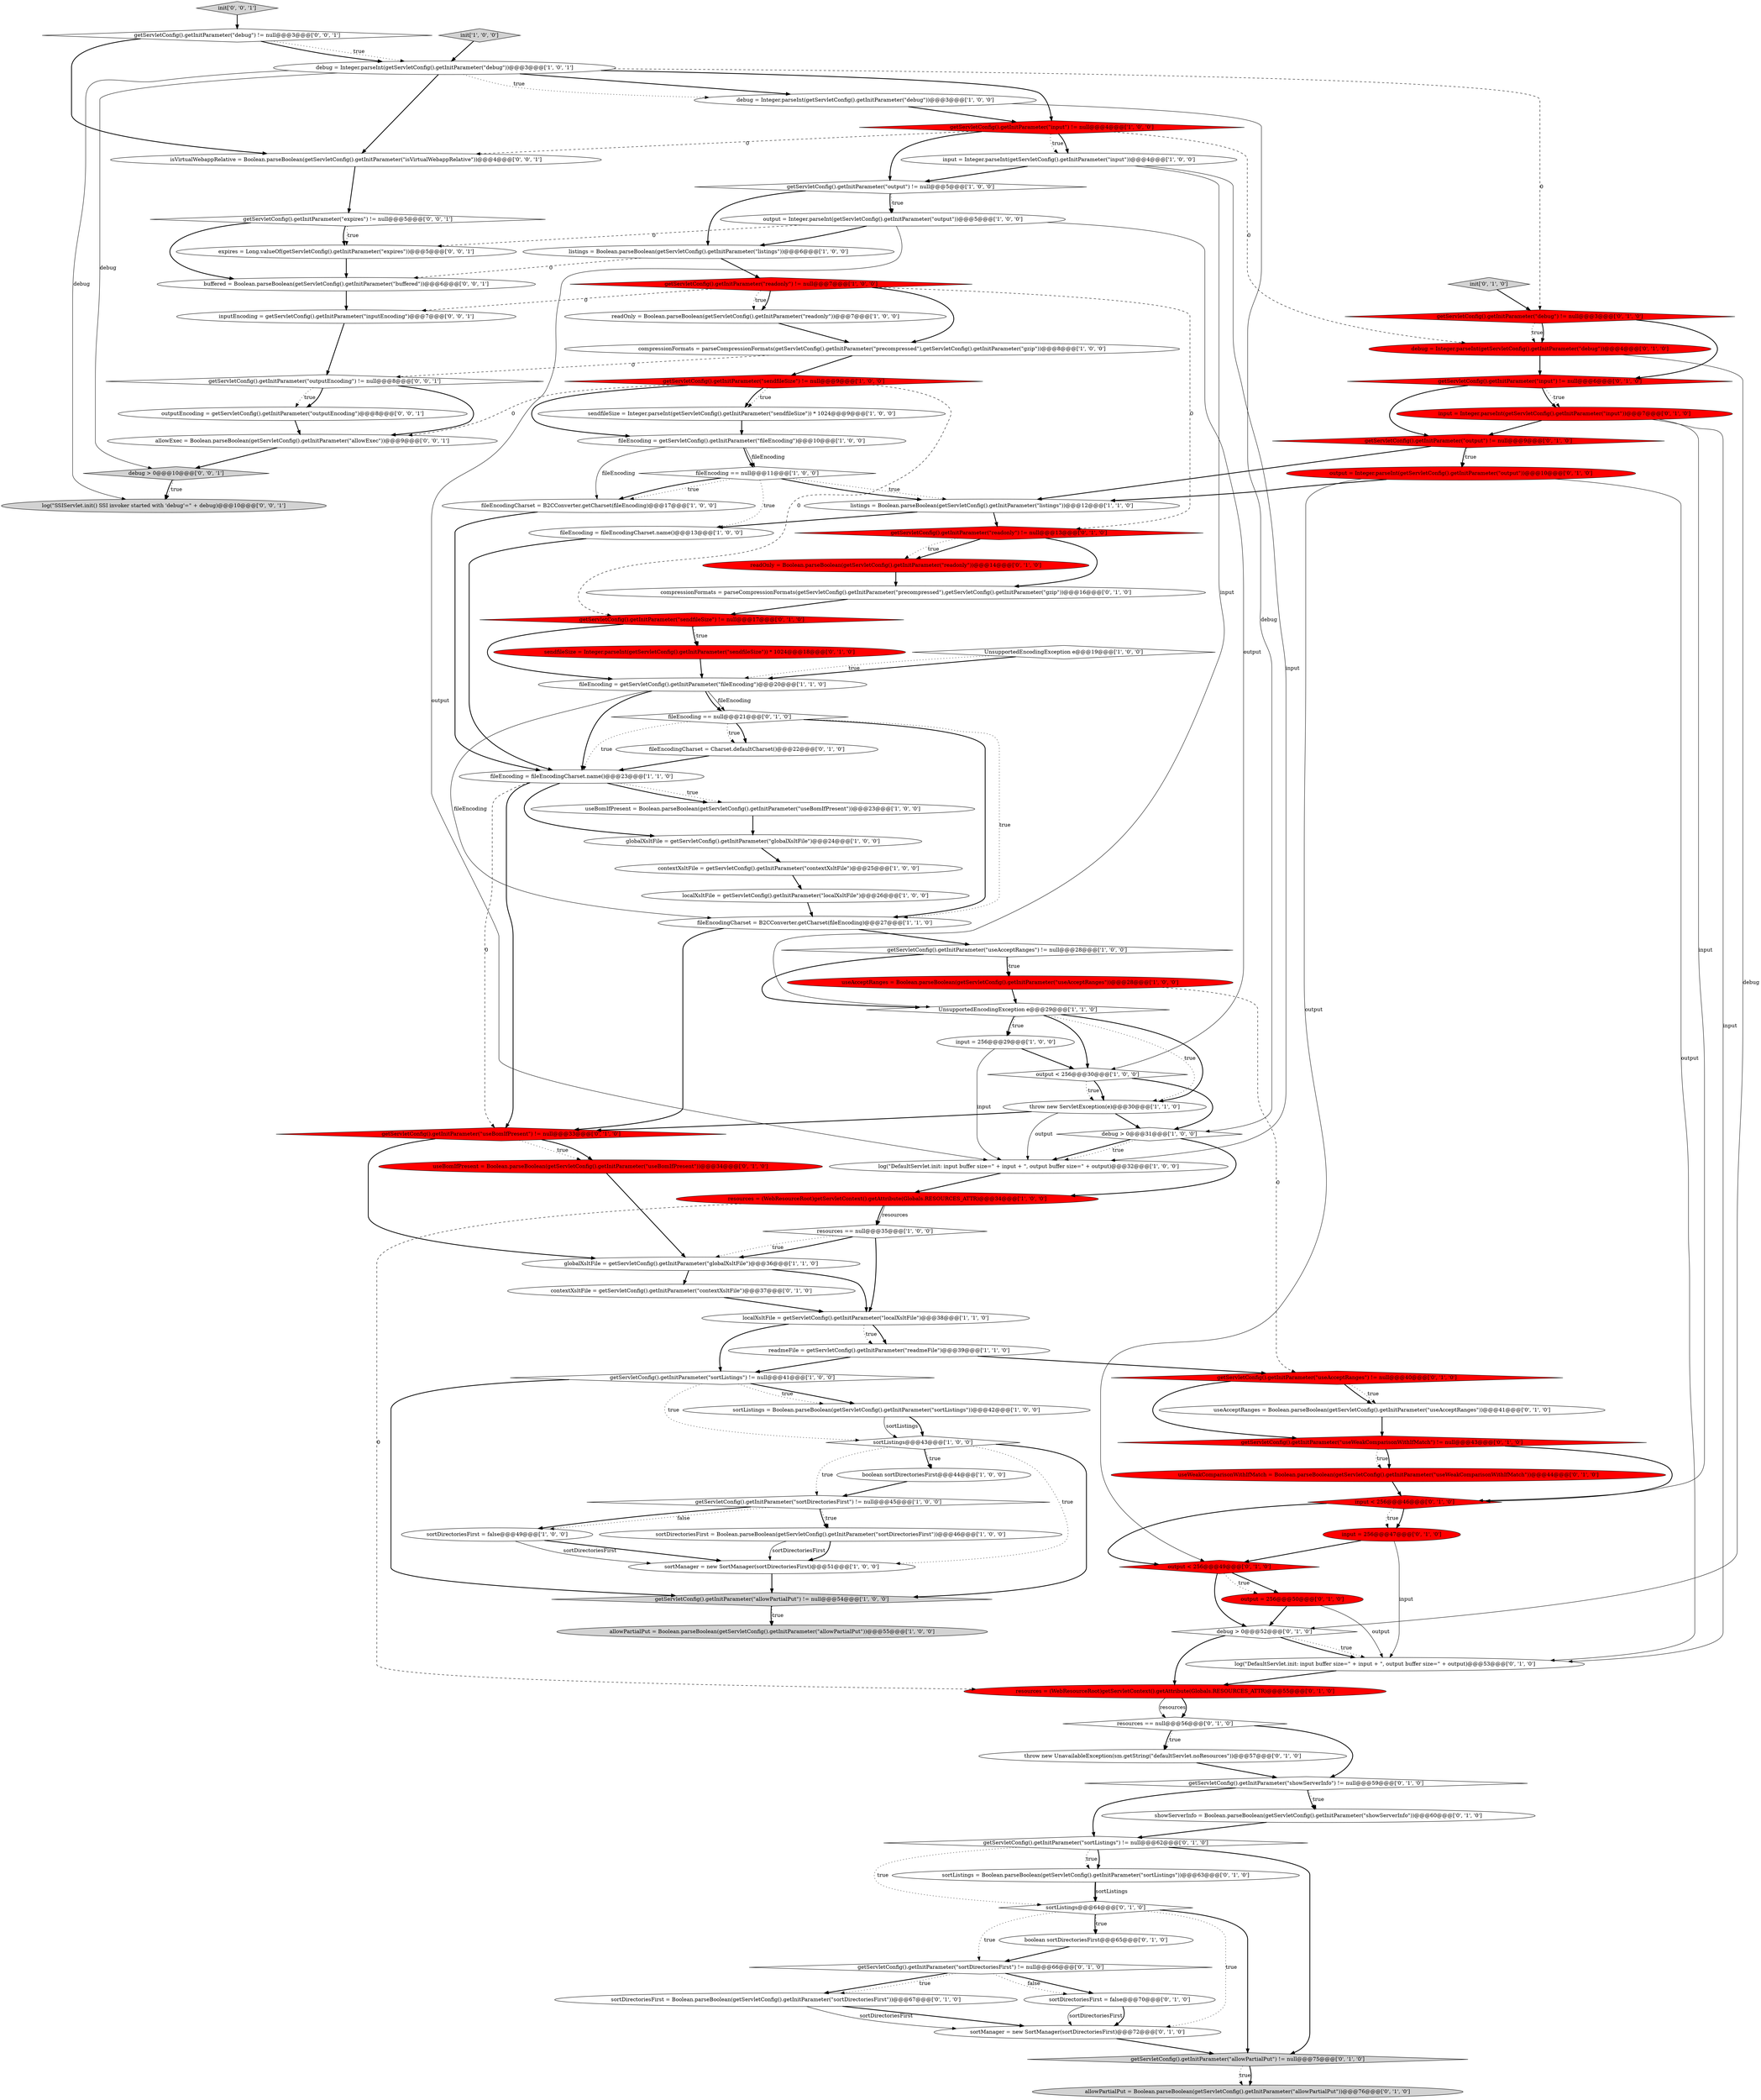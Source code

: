 digraph {
39 [style = filled, label = "allowPartialPut = Boolean.parseBoolean(getServletConfig().getInitParameter(\"allowPartialPut\"))@@@55@@@['1', '0', '0']", fillcolor = lightgray, shape = ellipse image = "AAA0AAABBB1BBB"];
22 [style = filled, label = "throw new ServletException(e)@@@30@@@['1', '1', '0']", fillcolor = white, shape = ellipse image = "AAA0AAABBB1BBB"];
73 [style = filled, label = "sortListings@@@64@@@['0', '1', '0']", fillcolor = white, shape = diamond image = "AAA0AAABBB2BBB"];
9 [style = filled, label = "getServletConfig().getInitParameter(\"output\") != null@@@5@@@['1', '0', '0']", fillcolor = white, shape = diamond image = "AAA0AAABBB1BBB"];
5 [style = filled, label = "resources = (WebResourceRoot)getServletContext().getAttribute(Globals.RESOURCES_ATTR)@@@34@@@['1', '0', '0']", fillcolor = red, shape = ellipse image = "AAA1AAABBB1BBB"];
92 [style = filled, label = "getServletConfig().getInitParameter(\"debug\") != null@@@3@@@['0', '0', '1']", fillcolor = white, shape = diamond image = "AAA0AAABBB3BBB"];
84 [style = filled, label = "boolean sortDirectoriesFirst@@@65@@@['0', '1', '0']", fillcolor = white, shape = ellipse image = "AAA0AAABBB2BBB"];
88 [style = filled, label = "output < 256@@@49@@@['0', '1', '0']", fillcolor = red, shape = diamond image = "AAA1AAABBB2BBB"];
18 [style = filled, label = "getServletConfig().getInitParameter(\"sortListings\") != null@@@41@@@['1', '0', '0']", fillcolor = white, shape = diamond image = "AAA0AAABBB1BBB"];
57 [style = filled, label = "sortDirectoriesFirst = Boolean.parseBoolean(getServletConfig().getInitParameter(\"sortDirectoriesFirst\"))@@@67@@@['0', '1', '0']", fillcolor = white, shape = ellipse image = "AAA0AAABBB2BBB"];
52 [style = filled, label = "readOnly = Boolean.parseBoolean(getServletConfig().getInitParameter(\"readonly\"))@@@14@@@['0', '1', '0']", fillcolor = red, shape = ellipse image = "AAA1AAABBB2BBB"];
97 [style = filled, label = "getServletConfig().getInitParameter(\"outputEncoding\") != null@@@8@@@['0', '0', '1']", fillcolor = white, shape = diamond image = "AAA0AAABBB3BBB"];
79 [style = filled, label = "log(\"DefaultServlet.init: input buffer size=\" + input + \", output buffer size=\" + output)@@@53@@@['0', '1', '0']", fillcolor = white, shape = ellipse image = "AAA0AAABBB2BBB"];
38 [style = filled, label = "resources == null@@@35@@@['1', '0', '0']", fillcolor = white, shape = diamond image = "AAA0AAABBB1BBB"];
0 [style = filled, label = "localXsltFile = getServletConfig().getInitParameter(\"localXsltFile\")@@@38@@@['1', '1', '0']", fillcolor = white, shape = ellipse image = "AAA0AAABBB1BBB"];
91 [style = filled, label = "getServletConfig().getInitParameter(\"expires\") != null@@@5@@@['0', '0', '1']", fillcolor = white, shape = diamond image = "AAA0AAABBB3BBB"];
37 [style = filled, label = "useAcceptRanges = Boolean.parseBoolean(getServletConfig().getInitParameter(\"useAcceptRanges\"))@@@28@@@['1', '0', '0']", fillcolor = red, shape = ellipse image = "AAA1AAABBB1BBB"];
63 [style = filled, label = "sortListings = Boolean.parseBoolean(getServletConfig().getInitParameter(\"sortListings\"))@@@63@@@['0', '1', '0']", fillcolor = white, shape = ellipse image = "AAA0AAABBB2BBB"];
75 [style = filled, label = "getServletConfig().getInitParameter(\"sendfileSize\") != null@@@17@@@['0', '1', '0']", fillcolor = red, shape = diamond image = "AAA1AAABBB2BBB"];
69 [style = filled, label = "output = 256@@@50@@@['0', '1', '0']", fillcolor = red, shape = ellipse image = "AAA1AAABBB2BBB"];
65 [style = filled, label = "input = Integer.parseInt(getServletConfig().getInitParameter(\"input\"))@@@7@@@['0', '1', '0']", fillcolor = red, shape = ellipse image = "AAA1AAABBB2BBB"];
77 [style = filled, label = "useWeakComparisonWithIfMatch = Boolean.parseBoolean(getServletConfig().getInitParameter(\"useWeakComparisonWithIfMatch\"))@@@44@@@['0', '1', '0']", fillcolor = red, shape = ellipse image = "AAA1AAABBB2BBB"];
82 [style = filled, label = "getServletConfig().getInitParameter(\"readonly\") != null@@@13@@@['0', '1', '0']", fillcolor = red, shape = diamond image = "AAA1AAABBB2BBB"];
21 [style = filled, label = "useBomIfPresent = Boolean.parseBoolean(getServletConfig().getInitParameter(\"useBomIfPresent\"))@@@23@@@['1', '0', '0']", fillcolor = white, shape = ellipse image = "AAA0AAABBB1BBB"];
76 [style = filled, label = "getServletConfig().getInitParameter(\"sortDirectoriesFirst\") != null@@@66@@@['0', '1', '0']", fillcolor = white, shape = diamond image = "AAA0AAABBB2BBB"];
34 [style = filled, label = "fileEncodingCharset = B2CConverter.getCharset(fileEncoding)@@@27@@@['1', '1', '0']", fillcolor = white, shape = ellipse image = "AAA0AAABBB1BBB"];
89 [style = filled, label = "getServletConfig().getInitParameter(\"showServerInfo\") != null@@@59@@@['0', '1', '0']", fillcolor = white, shape = diamond image = "AAA0AAABBB2BBB"];
7 [style = filled, label = "sendfileSize = Integer.parseInt(getServletConfig().getInitParameter(\"sendfileSize\")) * 1024@@@9@@@['1', '0', '0']", fillcolor = white, shape = ellipse image = "AAA0AAABBB1BBB"];
23 [style = filled, label = "getServletConfig().getInitParameter(\"sortDirectoriesFirst\") != null@@@45@@@['1', '0', '0']", fillcolor = white, shape = diamond image = "AAA0AAABBB1BBB"];
70 [style = filled, label = "input = 256@@@47@@@['0', '1', '0']", fillcolor = red, shape = ellipse image = "AAA1AAABBB2BBB"];
30 [style = filled, label = "sortDirectoriesFirst = false@@@49@@@['1', '0', '0']", fillcolor = white, shape = ellipse image = "AAA0AAABBB1BBB"];
44 [style = filled, label = "globalXsltFile = getServletConfig().getInitParameter(\"globalXsltFile\")@@@36@@@['1', '1', '0']", fillcolor = white, shape = ellipse image = "AAA0AAABBB1BBB"];
31 [style = filled, label = "listings = Boolean.parseBoolean(getServletConfig().getInitParameter(\"listings\"))@@@12@@@['1', '1', '0']", fillcolor = white, shape = ellipse image = "AAA0AAABBB1BBB"];
35 [style = filled, label = "localXsltFile = getServletConfig().getInitParameter(\"localXsltFile\")@@@26@@@['1', '0', '0']", fillcolor = white, shape = ellipse image = "AAA0AAABBB1BBB"];
90 [style = filled, label = "init['0', '1', '0']", fillcolor = lightgray, shape = diamond image = "AAA0AAABBB2BBB"];
25 [style = filled, label = "fileEncodingCharset = B2CConverter.getCharset(fileEncoding)@@@17@@@['1', '0', '0']", fillcolor = white, shape = ellipse image = "AAA0AAABBB1BBB"];
74 [style = filled, label = "contextXsltFile = getServletConfig().getInitParameter(\"contextXsltFile\")@@@37@@@['0', '1', '0']", fillcolor = white, shape = ellipse image = "AAA0AAABBB2BBB"];
64 [style = filled, label = "allowPartialPut = Boolean.parseBoolean(getServletConfig().getInitParameter(\"allowPartialPut\"))@@@76@@@['0', '1', '0']", fillcolor = lightgray, shape = ellipse image = "AAA0AAABBB2BBB"];
98 [style = filled, label = "debug > 0@@@10@@@['0', '0', '1']", fillcolor = lightgray, shape = diamond image = "AAA0AAABBB3BBB"];
19 [style = filled, label = "globalXsltFile = getServletConfig().getInitParameter(\"globalXsltFile\")@@@24@@@['1', '0', '0']", fillcolor = white, shape = ellipse image = "AAA0AAABBB1BBB"];
33 [style = filled, label = "sortManager = new SortManager(sortDirectoriesFirst)@@@51@@@['1', '0', '0']", fillcolor = white, shape = ellipse image = "AAA0AAABBB1BBB"];
59 [style = filled, label = "throw new UnavailableException(sm.getString(\"defaultServlet.noResources\"))@@@57@@@['0', '1', '0']", fillcolor = white, shape = ellipse image = "AAA0AAABBB2BBB"];
87 [style = filled, label = "debug = Integer.parseInt(getServletConfig().getInitParameter(\"debug\"))@@@4@@@['0', '1', '0']", fillcolor = red, shape = ellipse image = "AAA1AAABBB2BBB"];
95 [style = filled, label = "log(\"SSIServlet.init() SSI invoker started with 'debug'=\" + debug)@@@10@@@['0', '0', '1']", fillcolor = lightgray, shape = ellipse image = "AAA0AAABBB3BBB"];
12 [style = filled, label = "sortListings = Boolean.parseBoolean(getServletConfig().getInitParameter(\"sortListings\"))@@@42@@@['1', '0', '0']", fillcolor = white, shape = ellipse image = "AAA0AAABBB1BBB"];
55 [style = filled, label = "sendfileSize = Integer.parseInt(getServletConfig().getInitParameter(\"sendfileSize\")) * 1024@@@18@@@['0', '1', '0']", fillcolor = red, shape = ellipse image = "AAA1AAABBB2BBB"];
85 [style = filled, label = "getServletConfig().getInitParameter(\"useBomIfPresent\") != null@@@33@@@['0', '1', '0']", fillcolor = red, shape = diamond image = "AAA1AAABBB2BBB"];
83 [style = filled, label = "fileEncodingCharset = Charset.defaultCharset()@@@22@@@['0', '1', '0']", fillcolor = white, shape = ellipse image = "AAA0AAABBB2BBB"];
45 [style = filled, label = "fileEncoding = fileEncodingCharset.name()@@@23@@@['1', '1', '0']", fillcolor = white, shape = ellipse image = "AAA0AAABBB1BBB"];
2 [style = filled, label = "getServletConfig().getInitParameter(\"useAcceptRanges\") != null@@@28@@@['1', '0', '0']", fillcolor = white, shape = diamond image = "AAA0AAABBB1BBB"];
67 [style = filled, label = "input < 256@@@46@@@['0', '1', '0']", fillcolor = red, shape = diamond image = "AAA1AAABBB2BBB"];
78 [style = filled, label = "debug > 0@@@52@@@['0', '1', '0']", fillcolor = white, shape = diamond image = "AAA0AAABBB2BBB"];
54 [style = filled, label = "getServletConfig().getInitParameter(\"debug\") != null@@@3@@@['0', '1', '0']", fillcolor = red, shape = diamond image = "AAA1AAABBB2BBB"];
47 [style = filled, label = "sortListings@@@43@@@['1', '0', '0']", fillcolor = white, shape = diamond image = "AAA0AAABBB1BBB"];
8 [style = filled, label = "input = 256@@@29@@@['1', '0', '0']", fillcolor = white, shape = ellipse image = "AAA0AAABBB1BBB"];
58 [style = filled, label = "getServletConfig().getInitParameter(\"useWeakComparisonWithIfMatch\") != null@@@43@@@['0', '1', '0']", fillcolor = red, shape = diamond image = "AAA1AAABBB2BBB"];
16 [style = filled, label = "getServletConfig().getInitParameter(\"readonly\") != null@@@7@@@['1', '0', '0']", fillcolor = red, shape = diamond image = "AAA1AAABBB1BBB"];
96 [style = filled, label = "buffered = Boolean.parseBoolean(getServletConfig().getInitParameter(\"buffered\"))@@@6@@@['0', '0', '1']", fillcolor = white, shape = ellipse image = "AAA0AAABBB3BBB"];
3 [style = filled, label = "init['1', '0', '0']", fillcolor = lightgray, shape = diamond image = "AAA0AAABBB1BBB"];
51 [style = filled, label = "useAcceptRanges = Boolean.parseBoolean(getServletConfig().getInitParameter(\"useAcceptRanges\"))@@@41@@@['0', '1', '0']", fillcolor = white, shape = ellipse image = "AAA0AAABBB2BBB"];
62 [style = filled, label = "getServletConfig().getInitParameter(\"useAcceptRanges\") != null@@@40@@@['0', '1', '0']", fillcolor = red, shape = diamond image = "AAA1AAABBB2BBB"];
15 [style = filled, label = "input = Integer.parseInt(getServletConfig().getInitParameter(\"input\"))@@@4@@@['1', '0', '0']", fillcolor = white, shape = ellipse image = "AAA0AAABBB1BBB"];
1 [style = filled, label = "listings = Boolean.parseBoolean(getServletConfig().getInitParameter(\"listings\"))@@@6@@@['1', '0', '0']", fillcolor = white, shape = ellipse image = "AAA0AAABBB1BBB"];
99 [style = filled, label = "inputEncoding = getServletConfig().getInitParameter(\"inputEncoding\")@@@7@@@['0', '0', '1']", fillcolor = white, shape = ellipse image = "AAA0AAABBB3BBB"];
50 [style = filled, label = "compressionFormats = parseCompressionFormats(getServletConfig().getInitParameter(\"precompressed\"),getServletConfig().getInitParameter(\"gzip\"))@@@16@@@['0', '1', '0']", fillcolor = white, shape = ellipse image = "AAA0AAABBB2BBB"];
14 [style = filled, label = "getServletConfig().getInitParameter(\"allowPartialPut\") != null@@@54@@@['1', '0', '0']", fillcolor = lightgray, shape = diamond image = "AAA0AAABBB1BBB"];
4 [style = filled, label = "output < 256@@@30@@@['1', '0', '0']", fillcolor = white, shape = diamond image = "AAA0AAABBB1BBB"];
68 [style = filled, label = "resources == null@@@56@@@['0', '1', '0']", fillcolor = white, shape = diamond image = "AAA0AAABBB2BBB"];
80 [style = filled, label = "showServerInfo = Boolean.parseBoolean(getServletConfig().getInitParameter(\"showServerInfo\"))@@@60@@@['0', '1', '0']", fillcolor = white, shape = ellipse image = "AAA0AAABBB2BBB"];
94 [style = filled, label = "outputEncoding = getServletConfig().getInitParameter(\"outputEncoding\")@@@8@@@['0', '0', '1']", fillcolor = white, shape = ellipse image = "AAA0AAABBB3BBB"];
20 [style = filled, label = "debug = Integer.parseInt(getServletConfig().getInitParameter(\"debug\"))@@@3@@@['1', '0', '0']", fillcolor = white, shape = ellipse image = "AAA0AAABBB1BBB"];
101 [style = filled, label = "allowExec = Boolean.parseBoolean(getServletConfig().getInitParameter(\"allowExec\"))@@@9@@@['0', '0', '1']", fillcolor = white, shape = ellipse image = "AAA0AAABBB3BBB"];
49 [style = filled, label = "getServletConfig().getInitParameter(\"input\") != null@@@6@@@['0', '1', '0']", fillcolor = red, shape = diamond image = "AAA1AAABBB2BBB"];
71 [style = filled, label = "getServletConfig().getInitParameter(\"sortListings\") != null@@@62@@@['0', '1', '0']", fillcolor = white, shape = diamond image = "AAA0AAABBB2BBB"];
61 [style = filled, label = "resources = (WebResourceRoot)getServletContext().getAttribute(Globals.RESOURCES_ATTR)@@@55@@@['0', '1', '0']", fillcolor = red, shape = ellipse image = "AAA1AAABBB2BBB"];
72 [style = filled, label = "output = Integer.parseInt(getServletConfig().getInitParameter(\"output\"))@@@10@@@['0', '1', '0']", fillcolor = red, shape = ellipse image = "AAA1AAABBB2BBB"];
42 [style = filled, label = "compressionFormats = parseCompressionFormats(getServletConfig().getInitParameter(\"precompressed\"),getServletConfig().getInitParameter(\"gzip\"))@@@8@@@['1', '0', '0']", fillcolor = white, shape = ellipse image = "AAA0AAABBB1BBB"];
27 [style = filled, label = "contextXsltFile = getServletConfig().getInitParameter(\"contextXsltFile\")@@@25@@@['1', '0', '0']", fillcolor = white, shape = ellipse image = "AAA0AAABBB1BBB"];
102 [style = filled, label = "expires = Long.valueOf(getServletConfig().getInitParameter(\"expires\"))@@@5@@@['0', '0', '1']", fillcolor = white, shape = ellipse image = "AAA0AAABBB3BBB"];
53 [style = filled, label = "getServletConfig().getInitParameter(\"allowPartialPut\") != null@@@75@@@['0', '1', '0']", fillcolor = lightgray, shape = diamond image = "AAA0AAABBB2BBB"];
66 [style = filled, label = "getServletConfig().getInitParameter(\"output\") != null@@@9@@@['0', '1', '0']", fillcolor = red, shape = diamond image = "AAA1AAABBB2BBB"];
26 [style = filled, label = "fileEncoding == null@@@11@@@['1', '0', '0']", fillcolor = white, shape = diamond image = "AAA0AAABBB1BBB"];
40 [style = filled, label = "readmeFile = getServletConfig().getInitParameter(\"readmeFile\")@@@39@@@['1', '1', '0']", fillcolor = white, shape = ellipse image = "AAA0AAABBB1BBB"];
11 [style = filled, label = "readOnly = Boolean.parseBoolean(getServletConfig().getInitParameter(\"readonly\"))@@@7@@@['1', '0', '0']", fillcolor = white, shape = ellipse image = "AAA0AAABBB1BBB"];
81 [style = filled, label = "sortDirectoriesFirst = false@@@70@@@['0', '1', '0']", fillcolor = white, shape = ellipse image = "AAA0AAABBB2BBB"];
41 [style = filled, label = "fileEncoding = getServletConfig().getInitParameter(\"fileEncoding\")@@@20@@@['1', '1', '0']", fillcolor = white, shape = ellipse image = "AAA0AAABBB1BBB"];
28 [style = filled, label = "boolean sortDirectoriesFirst@@@44@@@['1', '0', '0']", fillcolor = white, shape = ellipse image = "AAA0AAABBB1BBB"];
60 [style = filled, label = "sortManager = new SortManager(sortDirectoriesFirst)@@@72@@@['0', '1', '0']", fillcolor = white, shape = ellipse image = "AAA0AAABBB2BBB"];
46 [style = filled, label = "debug = Integer.parseInt(getServletConfig().getInitParameter(\"debug\"))@@@3@@@['1', '0', '1']", fillcolor = white, shape = ellipse image = "AAA0AAABBB1BBB"];
100 [style = filled, label = "isVirtualWebappRelative = Boolean.parseBoolean(getServletConfig().getInitParameter(\"isVirtualWebappRelative\"))@@@4@@@['0', '0', '1']", fillcolor = white, shape = ellipse image = "AAA0AAABBB3BBB"];
10 [style = filled, label = "fileEncoding = fileEncodingCharset.name()@@@13@@@['1', '0', '0']", fillcolor = white, shape = ellipse image = "AAA0AAABBB1BBB"];
36 [style = filled, label = "getServletConfig().getInitParameter(\"input\") != null@@@4@@@['1', '0', '0']", fillcolor = red, shape = diamond image = "AAA1AAABBB1BBB"];
32 [style = filled, label = "fileEncoding = getServletConfig().getInitParameter(\"fileEncoding\")@@@10@@@['1', '0', '0']", fillcolor = white, shape = ellipse image = "AAA0AAABBB1BBB"];
13 [style = filled, label = "debug > 0@@@31@@@['1', '0', '0']", fillcolor = white, shape = diamond image = "AAA0AAABBB1BBB"];
6 [style = filled, label = "UnsupportedEncodingException e@@@19@@@['1', '0', '0']", fillcolor = white, shape = diamond image = "AAA0AAABBB1BBB"];
43 [style = filled, label = "log(\"DefaultServlet.init: input buffer size=\" + input + \", output buffer size=\" + output)@@@32@@@['1', '0', '0']", fillcolor = white, shape = ellipse image = "AAA0AAABBB1BBB"];
56 [style = filled, label = "useBomIfPresent = Boolean.parseBoolean(getServletConfig().getInitParameter(\"useBomIfPresent\"))@@@34@@@['0', '1', '0']", fillcolor = red, shape = ellipse image = "AAA1AAABBB2BBB"];
29 [style = filled, label = "sortDirectoriesFirst = Boolean.parseBoolean(getServletConfig().getInitParameter(\"sortDirectoriesFirst\"))@@@46@@@['1', '0', '0']", fillcolor = white, shape = ellipse image = "AAA0AAABBB1BBB"];
48 [style = filled, label = "output = Integer.parseInt(getServletConfig().getInitParameter(\"output\"))@@@5@@@['1', '0', '0']", fillcolor = white, shape = ellipse image = "AAA0AAABBB1BBB"];
86 [style = filled, label = "fileEncoding == null@@@21@@@['0', '1', '0']", fillcolor = white, shape = diamond image = "AAA0AAABBB2BBB"];
93 [style = filled, label = "init['0', '0', '1']", fillcolor = lightgray, shape = diamond image = "AAA0AAABBB3BBB"];
17 [style = filled, label = "getServletConfig().getInitParameter(\"sendfileSize\") != null@@@9@@@['1', '0', '0']", fillcolor = red, shape = diamond image = "AAA1AAABBB1BBB"];
24 [style = filled, label = "UnsupportedEncodingException e@@@29@@@['1', '1', '0']", fillcolor = white, shape = diamond image = "AAA0AAABBB1BBB"];
7->32 [style = bold, label=""];
70->88 [style = bold, label=""];
36->87 [style = dashed, label="0"];
46->54 [style = dashed, label="0"];
38->44 [style = bold, label=""];
78->61 [style = bold, label=""];
25->45 [style = bold, label=""];
100->91 [style = bold, label=""];
91->96 [style = bold, label=""];
69->79 [style = solid, label="output"];
17->101 [style = dashed, label="0"];
44->74 [style = bold, label=""];
16->99 [style = dashed, label="0"];
5->38 [style = solid, label="resources"];
60->53 [style = bold, label=""];
2->37 [style = dotted, label="true"];
68->59 [style = dotted, label="true"];
15->24 [style = solid, label="input"];
81->60 [style = solid, label="sortDirectoriesFirst"];
5->38 [style = bold, label=""];
69->78 [style = bold, label=""];
12->47 [style = solid, label="sortListings"];
99->97 [style = bold, label=""];
71->63 [style = bold, label=""];
45->85 [style = bold, label=""];
23->29 [style = bold, label=""];
86->34 [style = bold, label=""];
88->69 [style = bold, label=""];
12->47 [style = bold, label=""];
92->100 [style = bold, label=""];
63->73 [style = bold, label=""];
89->80 [style = dotted, label="true"];
72->31 [style = bold, label=""];
93->92 [style = bold, label=""];
61->68 [style = solid, label="resources"];
36->100 [style = dashed, label="0"];
61->68 [style = bold, label=""];
34->2 [style = bold, label=""];
66->72 [style = dotted, label="true"];
18->47 [style = dotted, label="true"];
32->25 [style = solid, label="fileEncoding"];
15->43 [style = solid, label="input"];
87->78 [style = solid, label="debug"];
71->73 [style = dotted, label="true"];
54->87 [style = dotted, label="true"];
14->39 [style = dotted, label="true"];
6->41 [style = bold, label=""];
76->81 [style = bold, label=""];
66->31 [style = bold, label=""];
63->73 [style = solid, label="sortListings"];
48->102 [style = dashed, label="0"];
79->61 [style = bold, label=""];
9->48 [style = dotted, label="true"];
16->42 [style = bold, label=""];
41->45 [style = bold, label=""];
0->40 [style = bold, label=""];
82->52 [style = bold, label=""];
24->8 [style = dotted, label="true"];
2->24 [style = bold, label=""];
23->29 [style = dotted, label="true"];
8->4 [style = bold, label=""];
42->97 [style = dashed, label="0"];
48->1 [style = bold, label=""];
22->13 [style = bold, label=""];
58->77 [style = dotted, label="true"];
46->98 [style = solid, label="debug"];
3->46 [style = bold, label=""];
40->62 [style = bold, label=""];
73->60 [style = dotted, label="true"];
36->9 [style = bold, label=""];
23->30 [style = bold, label=""];
54->49 [style = bold, label=""];
21->19 [style = bold, label=""];
55->41 [style = bold, label=""];
50->75 [style = bold, label=""];
59->89 [style = bold, label=""];
94->101 [style = bold, label=""];
87->49 [style = bold, label=""];
47->28 [style = bold, label=""];
82->52 [style = dotted, label="true"];
85->56 [style = dotted, label="true"];
18->12 [style = bold, label=""];
47->28 [style = dotted, label="true"];
46->20 [style = dotted, label="true"];
53->64 [style = dotted, label="true"];
92->46 [style = dotted, label="true"];
46->36 [style = bold, label=""];
9->48 [style = bold, label=""];
65->66 [style = bold, label=""];
89->80 [style = bold, label=""];
57->60 [style = bold, label=""];
51->58 [style = bold, label=""];
73->84 [style = bold, label=""];
32->26 [style = bold, label=""];
86->34 [style = dotted, label="true"];
46->100 [style = bold, label=""];
48->4 [style = solid, label="output"];
41->86 [style = solid, label="fileEncoding"];
4->22 [style = dotted, label="true"];
15->9 [style = bold, label=""];
1->16 [style = bold, label=""];
24->22 [style = dotted, label="true"];
13->43 [style = bold, label=""];
22->43 [style = solid, label="output"];
10->45 [style = bold, label=""];
38->0 [style = bold, label=""];
17->75 [style = dashed, label="0"];
13->5 [style = bold, label=""];
45->21 [style = bold, label=""];
46->20 [style = bold, label=""];
58->67 [style = bold, label=""];
24->8 [style = bold, label=""];
9->1 [style = bold, label=""];
35->34 [style = bold, label=""];
14->39 [style = bold, label=""];
16->11 [style = dotted, label="true"];
86->45 [style = dotted, label="true"];
53->64 [style = bold, label=""];
4->22 [style = bold, label=""];
65->79 [style = solid, label="input"];
8->43 [style = solid, label="input"];
75->55 [style = bold, label=""];
88->69 [style = dotted, label="true"];
102->96 [style = bold, label=""];
57->60 [style = solid, label="sortDirectoriesFirst"];
65->67 [style = solid, label="input"];
73->84 [style = dotted, label="true"];
5->61 [style = dashed, label="0"];
37->24 [style = bold, label=""];
30->33 [style = bold, label=""];
62->51 [style = bold, label=""];
36->15 [style = dotted, label="true"];
4->13 [style = bold, label=""];
49->65 [style = dotted, label="true"];
67->70 [style = bold, label=""];
67->88 [style = bold, label=""];
78->79 [style = bold, label=""];
91->102 [style = bold, label=""];
49->65 [style = bold, label=""];
90->54 [style = bold, label=""];
38->44 [style = dotted, label="true"];
1->96 [style = dashed, label="0"];
47->23 [style = dotted, label="true"];
85->56 [style = bold, label=""];
31->82 [style = bold, label=""];
86->83 [style = bold, label=""];
71->53 [style = bold, label=""];
30->33 [style = solid, label="sortDirectoriesFirst"];
27->35 [style = bold, label=""];
22->85 [style = bold, label=""];
26->31 [style = dotted, label="true"];
26->31 [style = bold, label=""];
97->94 [style = dotted, label="true"];
47->33 [style = dotted, label="true"];
37->62 [style = dashed, label="0"];
89->71 [style = bold, label=""];
43->5 [style = bold, label=""];
72->79 [style = solid, label="output"];
31->10 [style = bold, label=""];
28->23 [style = bold, label=""];
97->94 [style = bold, label=""];
32->26 [style = solid, label="fileEncoding"];
73->53 [style = bold, label=""];
0->18 [style = bold, label=""];
52->50 [style = bold, label=""];
76->57 [style = bold, label=""];
77->67 [style = bold, label=""];
84->76 [style = bold, label=""];
98->95 [style = dotted, label="true"];
41->86 [style = bold, label=""];
70->79 [style = solid, label="input"];
54->87 [style = bold, label=""];
85->44 [style = bold, label=""];
76->57 [style = dotted, label="true"];
20->36 [style = bold, label=""];
82->50 [style = bold, label=""];
88->78 [style = bold, label=""];
67->70 [style = dotted, label="true"];
96->99 [style = bold, label=""];
0->40 [style = dotted, label="true"];
33->14 [style = bold, label=""];
83->45 [style = bold, label=""];
98->95 [style = bold, label=""];
78->79 [style = dotted, label="true"];
16->11 [style = bold, label=""];
58->77 [style = bold, label=""];
76->81 [style = dotted, label="false"];
34->85 [style = bold, label=""];
29->33 [style = solid, label="sortDirectoriesFirst"];
26->25 [style = dotted, label="true"];
74->0 [style = bold, label=""];
80->71 [style = bold, label=""];
42->17 [style = bold, label=""];
26->25 [style = bold, label=""];
36->15 [style = bold, label=""];
41->34 [style = solid, label="fileEncoding"];
62->58 [style = bold, label=""];
91->102 [style = dotted, label="true"];
16->82 [style = dashed, label="0"];
40->18 [style = bold, label=""];
81->60 [style = bold, label=""];
6->41 [style = dotted, label="true"];
11->42 [style = bold, label=""];
17->32 [style = bold, label=""];
24->22 [style = bold, label=""];
45->85 [style = dashed, label="0"];
13->43 [style = dotted, label="true"];
23->30 [style = dotted, label="false"];
72->88 [style = solid, label="output"];
17->7 [style = bold, label=""];
101->98 [style = bold, label=""];
62->51 [style = dotted, label="true"];
49->66 [style = bold, label=""];
92->46 [style = bold, label=""];
24->4 [style = bold, label=""];
18->12 [style = dotted, label="true"];
29->33 [style = bold, label=""];
97->101 [style = bold, label=""];
45->19 [style = bold, label=""];
68->89 [style = bold, label=""];
26->10 [style = dotted, label="true"];
19->27 [style = bold, label=""];
68->59 [style = bold, label=""];
75->55 [style = dotted, label="true"];
73->76 [style = dotted, label="true"];
20->13 [style = solid, label="debug"];
66->72 [style = bold, label=""];
86->83 [style = dotted, label="true"];
17->7 [style = dotted, label="true"];
45->21 [style = dotted, label="true"];
2->37 [style = bold, label=""];
46->95 [style = solid, label="debug"];
48->43 [style = solid, label="output"];
75->41 [style = bold, label=""];
47->14 [style = bold, label=""];
18->14 [style = bold, label=""];
56->44 [style = bold, label=""];
44->0 [style = bold, label=""];
71->63 [style = dotted, label="true"];
}
